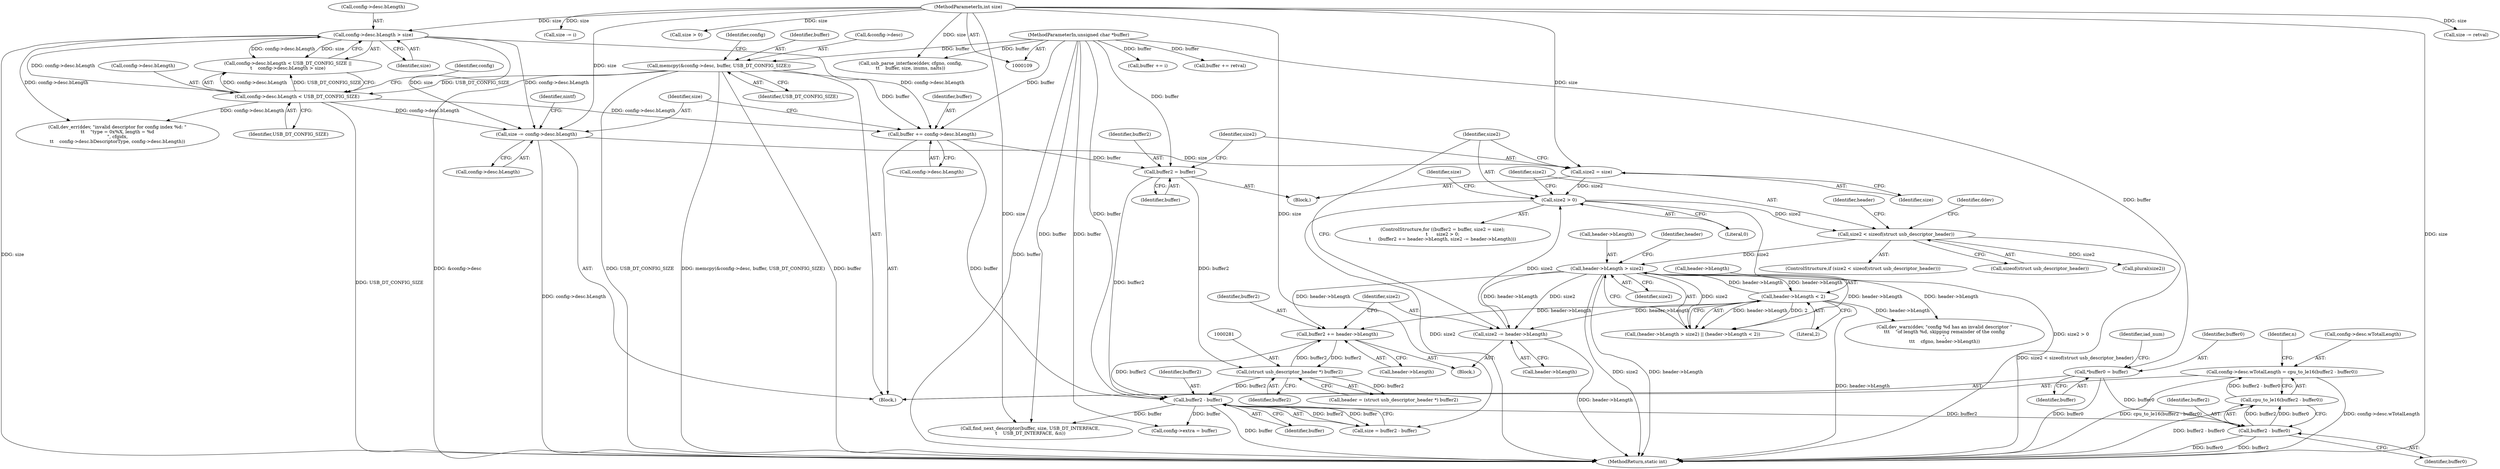 digraph "0_linux_bd7a3fe770ebd8391d1c7d072ff88e9e76d063eb@integer" {
"1000491" [label="(Call,config->desc.wTotalLength = cpu_to_le16(buffer2 - buffer0))"];
"1000497" [label="(Call,cpu_to_le16(buffer2 - buffer0))"];
"1000498" [label="(Call,buffer2 - buffer0)"];
"1000488" [label="(Call,buffer2 - buffer)"];
"1000280" [label="(Call,(struct usb_descriptor_header *) buffer2)"];
"1000253" [label="(Call,buffer2 += header->bLength)"];
"1000285" [label="(Call,header->bLength > size2)"];
"1000290" [label="(Call,header->bLength < 2)"];
"1000265" [label="(Call,size2 < sizeof(struct usb_descriptor_header))"];
"1000249" [label="(Call,size2 > 0)"];
"1000258" [label="(Call,size2 -= header->bLength)"];
"1000246" [label="(Call,size2 = size)"];
"1000208" [label="(Call,size -= config->desc.bLength)"];
"1000169" [label="(Call,config->desc.bLength > size)"];
"1000162" [label="(Call,config->desc.bLength < USB_DT_CONFIG_SIZE)"];
"1000145" [label="(Call,memcpy(&config->desc, buffer, USB_DT_CONFIG_SIZE))"];
"1000113" [label="(MethodParameterIn,unsigned char *buffer)"];
"1000114" [label="(MethodParameterIn,int size)"];
"1000243" [label="(Call,buffer2 = buffer)"];
"1000201" [label="(Call,buffer += config->desc.bLength)"];
"1000124" [label="(Call,*buffer0 = buffer)"];
"1000251" [label="(Literal,0)"];
"1000692" [label="(Call,buffer += retval)"];
"1000114" [label="(MethodParameterIn,int size)"];
"1000488" [label="(Call,buffer2 - buffer)"];
"1000124" [label="(Call,*buffer0 = buffer)"];
"1000490" [label="(Identifier,buffer)"];
"1000267" [label="(Call,sizeof(struct usb_descriptor_header))"];
"1000296" [label="(Call,dev_warn(ddev, \"config %d has an invalid descriptor \"\n\t\t\t    \"of length %d, skipping remainder of the config\n\",\n\t\t\t    cfgno, header->bLength))"];
"1000258" [label="(Call,size2 -= header->bLength)"];
"1000125" [label="(Identifier,buffer0)"];
"1000252" [label="(Block,)"];
"1000202" [label="(Identifier,buffer)"];
"1000151" [label="(Identifier,USB_DT_CONFIG_SIZE)"];
"1000500" [label="(Identifier,buffer0)"];
"1000486" [label="(Call,size = buffer2 - buffer)"];
"1000172" [label="(Identifier,config)"];
"1000150" [label="(Identifier,buffer)"];
"1000209" [label="(Identifier,size)"];
"1000145" [label="(Call,memcpy(&config->desc, buffer, USB_DT_CONFIG_SIZE))"];
"1000266" [label="(Identifier,size2)"];
"1000241" [label="(ControlStructure,for ((buffer2 = buffer, size2 = size);\n\t      size2 > 0;\n\t     (buffer2 += header->bLength, size2 -= header->bLength)))"];
"1000168" [label="(Identifier,USB_DT_CONFIG_SIZE)"];
"1000177" [label="(Call,dev_err(ddev, \"invalid descriptor for config index %d: \"\n\t\t    \"type = 0x%X, length = %d\n\", cfgidx,\n\t\t    config->desc.bDescriptorType, config->desc.bLength))"];
"1000635" [label="(Call,config->extra = buffer)"];
"1000665" [label="(Call,buffer += i)"];
"1000161" [label="(Call,config->desc.bLength < USB_DT_CONFIG_SIZE ||\n\t    config->desc.bLength > size)"];
"1000282" [label="(Identifier,buffer2)"];
"1000285" [label="(Call,header->bLength > size2)"];
"1000143" [label="(Identifier,iad_num)"];
"1000126" [label="(Identifier,buffer)"];
"1000265" [label="(Call,size2 < sizeof(struct usb_descriptor_header))"];
"1000255" [label="(Call,header->bLength)"];
"1000487" [label="(Identifier,size)"];
"1000489" [label="(Identifier,buffer2)"];
"1000248" [label="(Identifier,size)"];
"1000275" [label="(Call,plural(size2))"];
"1000162" [label="(Call,config->desc.bLength < USB_DT_CONFIG_SIZE)"];
"1000260" [label="(Call,header->bLength)"];
"1000678" [label="(Call,usb_parse_interface(ddev, cfgno, config,\n\t\t    buffer, size, inums, nalts))"];
"1000499" [label="(Identifier,buffer2)"];
"1000278" [label="(Call,header = (struct usb_descriptor_header *) buffer2)"];
"1000695" [label="(Call,size -= retval)"];
"1000498" [label="(Call,buffer2 - buffer0)"];
"1000146" [label="(Call,&config->desc)"];
"1000208" [label="(Call,size -= config->desc.bLength)"];
"1000249" [label="(Call,size2 > 0)"];
"1000492" [label="(Call,config->desc.wTotalLength)"];
"1000244" [label="(Identifier,buffer2)"];
"1000642" [label="(Call,find_next_descriptor(buffer, size, USB_DT_INTERFACE,\n\t    USB_DT_INTERFACE, &n))"];
"1000768" [label="(MethodReturn,static int)"];
"1000503" [label="(Identifier,n)"];
"1000497" [label="(Call,cpu_to_le16(buffer2 - buffer0))"];
"1000169" [label="(Call,config->desc.bLength > size)"];
"1000668" [label="(Call,size -= i)"];
"1000271" [label="(Identifier,ddev)"];
"1000245" [label="(Identifier,buffer)"];
"1000246" [label="(Call,size2 = size)"];
"1000157" [label="(Identifier,config)"];
"1000294" [label="(Literal,2)"];
"1000175" [label="(Identifier,size)"];
"1000259" [label="(Identifier,size2)"];
"1000113" [label="(MethodParameterIn,unsigned char *buffer)"];
"1000250" [label="(Identifier,size2)"];
"1000210" [label="(Call,config->desc.bLength)"];
"1000242" [label="(Block,)"];
"1000284" [label="(Call,(header->bLength > size2) || (header->bLength < 2))"];
"1000201" [label="(Call,buffer += config->desc.bLength)"];
"1000279" [label="(Identifier,header)"];
"1000491" [label="(Call,config->desc.wTotalLength = cpu_to_le16(buffer2 - buffer0))"];
"1000290" [label="(Call,header->bLength < 2)"];
"1000163" [label="(Call,config->desc.bLength)"];
"1000264" [label="(ControlStructure,if (size2 < sizeof(struct usb_descriptor_header)))"];
"1000672" [label="(Call,size > 0)"];
"1000286" [label="(Call,header->bLength)"];
"1000216" [label="(Identifier,nintf)"];
"1000291" [label="(Call,header->bLength)"];
"1000280" [label="(Call,(struct usb_descriptor_header *) buffer2)"];
"1000253" [label="(Call,buffer2 += header->bLength)"];
"1000203" [label="(Call,config->desc.bLength)"];
"1000243" [label="(Call,buffer2 = buffer)"];
"1000170" [label="(Call,config->desc.bLength)"];
"1000292" [label="(Identifier,header)"];
"1000254" [label="(Identifier,buffer2)"];
"1000247" [label="(Identifier,size2)"];
"1000115" [label="(Block,)"];
"1000289" [label="(Identifier,size2)"];
"1000491" -> "1000115"  [label="AST: "];
"1000491" -> "1000497"  [label="CFG: "];
"1000492" -> "1000491"  [label="AST: "];
"1000497" -> "1000491"  [label="AST: "];
"1000503" -> "1000491"  [label="CFG: "];
"1000491" -> "1000768"  [label="DDG: cpu_to_le16(buffer2 - buffer0)"];
"1000491" -> "1000768"  [label="DDG: config->desc.wTotalLength"];
"1000497" -> "1000491"  [label="DDG: buffer2 - buffer0"];
"1000497" -> "1000498"  [label="CFG: "];
"1000498" -> "1000497"  [label="AST: "];
"1000497" -> "1000768"  [label="DDG: buffer2 - buffer0"];
"1000498" -> "1000497"  [label="DDG: buffer2"];
"1000498" -> "1000497"  [label="DDG: buffer0"];
"1000498" -> "1000500"  [label="CFG: "];
"1000499" -> "1000498"  [label="AST: "];
"1000500" -> "1000498"  [label="AST: "];
"1000498" -> "1000768"  [label="DDG: buffer2"];
"1000498" -> "1000768"  [label="DDG: buffer0"];
"1000488" -> "1000498"  [label="DDG: buffer2"];
"1000124" -> "1000498"  [label="DDG: buffer0"];
"1000488" -> "1000486"  [label="AST: "];
"1000488" -> "1000490"  [label="CFG: "];
"1000489" -> "1000488"  [label="AST: "];
"1000490" -> "1000488"  [label="AST: "];
"1000486" -> "1000488"  [label="CFG: "];
"1000488" -> "1000768"  [label="DDG: buffer"];
"1000488" -> "1000486"  [label="DDG: buffer2"];
"1000488" -> "1000486"  [label="DDG: buffer"];
"1000280" -> "1000488"  [label="DDG: buffer2"];
"1000253" -> "1000488"  [label="DDG: buffer2"];
"1000243" -> "1000488"  [label="DDG: buffer2"];
"1000113" -> "1000488"  [label="DDG: buffer"];
"1000201" -> "1000488"  [label="DDG: buffer"];
"1000488" -> "1000635"  [label="DDG: buffer"];
"1000488" -> "1000642"  [label="DDG: buffer"];
"1000280" -> "1000278"  [label="AST: "];
"1000280" -> "1000282"  [label="CFG: "];
"1000281" -> "1000280"  [label="AST: "];
"1000282" -> "1000280"  [label="AST: "];
"1000278" -> "1000280"  [label="CFG: "];
"1000280" -> "1000253"  [label="DDG: buffer2"];
"1000280" -> "1000278"  [label="DDG: buffer2"];
"1000253" -> "1000280"  [label="DDG: buffer2"];
"1000243" -> "1000280"  [label="DDG: buffer2"];
"1000253" -> "1000252"  [label="AST: "];
"1000253" -> "1000255"  [label="CFG: "];
"1000254" -> "1000253"  [label="AST: "];
"1000255" -> "1000253"  [label="AST: "];
"1000259" -> "1000253"  [label="CFG: "];
"1000285" -> "1000253"  [label="DDG: header->bLength"];
"1000290" -> "1000253"  [label="DDG: header->bLength"];
"1000285" -> "1000284"  [label="AST: "];
"1000285" -> "1000289"  [label="CFG: "];
"1000286" -> "1000285"  [label="AST: "];
"1000289" -> "1000285"  [label="AST: "];
"1000292" -> "1000285"  [label="CFG: "];
"1000284" -> "1000285"  [label="CFG: "];
"1000285" -> "1000768"  [label="DDG: header->bLength"];
"1000285" -> "1000768"  [label="DDG: size2"];
"1000285" -> "1000258"  [label="DDG: header->bLength"];
"1000285" -> "1000258"  [label="DDG: size2"];
"1000285" -> "1000284"  [label="DDG: header->bLength"];
"1000285" -> "1000284"  [label="DDG: size2"];
"1000290" -> "1000285"  [label="DDG: header->bLength"];
"1000265" -> "1000285"  [label="DDG: size2"];
"1000285" -> "1000290"  [label="DDG: header->bLength"];
"1000285" -> "1000296"  [label="DDG: header->bLength"];
"1000290" -> "1000284"  [label="AST: "];
"1000290" -> "1000294"  [label="CFG: "];
"1000291" -> "1000290"  [label="AST: "];
"1000294" -> "1000290"  [label="AST: "];
"1000284" -> "1000290"  [label="CFG: "];
"1000290" -> "1000768"  [label="DDG: header->bLength"];
"1000290" -> "1000258"  [label="DDG: header->bLength"];
"1000290" -> "1000284"  [label="DDG: header->bLength"];
"1000290" -> "1000284"  [label="DDG: 2"];
"1000290" -> "1000296"  [label="DDG: header->bLength"];
"1000265" -> "1000264"  [label="AST: "];
"1000265" -> "1000267"  [label="CFG: "];
"1000266" -> "1000265"  [label="AST: "];
"1000267" -> "1000265"  [label="AST: "];
"1000271" -> "1000265"  [label="CFG: "];
"1000279" -> "1000265"  [label="CFG: "];
"1000265" -> "1000768"  [label="DDG: size2 < sizeof(struct usb_descriptor_header)"];
"1000249" -> "1000265"  [label="DDG: size2"];
"1000265" -> "1000275"  [label="DDG: size2"];
"1000249" -> "1000241"  [label="AST: "];
"1000249" -> "1000251"  [label="CFG: "];
"1000250" -> "1000249"  [label="AST: "];
"1000251" -> "1000249"  [label="AST: "];
"1000266" -> "1000249"  [label="CFG: "];
"1000487" -> "1000249"  [label="CFG: "];
"1000249" -> "1000768"  [label="DDG: size2"];
"1000249" -> "1000768"  [label="DDG: size2 > 0"];
"1000258" -> "1000249"  [label="DDG: size2"];
"1000246" -> "1000249"  [label="DDG: size2"];
"1000258" -> "1000252"  [label="AST: "];
"1000258" -> "1000260"  [label="CFG: "];
"1000259" -> "1000258"  [label="AST: "];
"1000260" -> "1000258"  [label="AST: "];
"1000250" -> "1000258"  [label="CFG: "];
"1000258" -> "1000768"  [label="DDG: header->bLength"];
"1000246" -> "1000242"  [label="AST: "];
"1000246" -> "1000248"  [label="CFG: "];
"1000247" -> "1000246"  [label="AST: "];
"1000248" -> "1000246"  [label="AST: "];
"1000250" -> "1000246"  [label="CFG: "];
"1000208" -> "1000246"  [label="DDG: size"];
"1000114" -> "1000246"  [label="DDG: size"];
"1000208" -> "1000115"  [label="AST: "];
"1000208" -> "1000210"  [label="CFG: "];
"1000209" -> "1000208"  [label="AST: "];
"1000210" -> "1000208"  [label="AST: "];
"1000216" -> "1000208"  [label="CFG: "];
"1000208" -> "1000768"  [label="DDG: config->desc.bLength"];
"1000169" -> "1000208"  [label="DDG: config->desc.bLength"];
"1000169" -> "1000208"  [label="DDG: size"];
"1000162" -> "1000208"  [label="DDG: config->desc.bLength"];
"1000114" -> "1000208"  [label="DDG: size"];
"1000169" -> "1000161"  [label="AST: "];
"1000169" -> "1000175"  [label="CFG: "];
"1000170" -> "1000169"  [label="AST: "];
"1000175" -> "1000169"  [label="AST: "];
"1000161" -> "1000169"  [label="CFG: "];
"1000169" -> "1000768"  [label="DDG: size"];
"1000169" -> "1000161"  [label="DDG: config->desc.bLength"];
"1000169" -> "1000161"  [label="DDG: size"];
"1000162" -> "1000169"  [label="DDG: config->desc.bLength"];
"1000114" -> "1000169"  [label="DDG: size"];
"1000169" -> "1000177"  [label="DDG: config->desc.bLength"];
"1000169" -> "1000201"  [label="DDG: config->desc.bLength"];
"1000162" -> "1000161"  [label="AST: "];
"1000162" -> "1000168"  [label="CFG: "];
"1000163" -> "1000162"  [label="AST: "];
"1000168" -> "1000162"  [label="AST: "];
"1000172" -> "1000162"  [label="CFG: "];
"1000161" -> "1000162"  [label="CFG: "];
"1000162" -> "1000768"  [label="DDG: USB_DT_CONFIG_SIZE"];
"1000162" -> "1000161"  [label="DDG: config->desc.bLength"];
"1000162" -> "1000161"  [label="DDG: USB_DT_CONFIG_SIZE"];
"1000145" -> "1000162"  [label="DDG: USB_DT_CONFIG_SIZE"];
"1000162" -> "1000177"  [label="DDG: config->desc.bLength"];
"1000162" -> "1000201"  [label="DDG: config->desc.bLength"];
"1000145" -> "1000115"  [label="AST: "];
"1000145" -> "1000151"  [label="CFG: "];
"1000146" -> "1000145"  [label="AST: "];
"1000150" -> "1000145"  [label="AST: "];
"1000151" -> "1000145"  [label="AST: "];
"1000157" -> "1000145"  [label="CFG: "];
"1000145" -> "1000768"  [label="DDG: USB_DT_CONFIG_SIZE"];
"1000145" -> "1000768"  [label="DDG: memcpy(&config->desc, buffer, USB_DT_CONFIG_SIZE)"];
"1000145" -> "1000768"  [label="DDG: buffer"];
"1000145" -> "1000768"  [label="DDG: &config->desc"];
"1000113" -> "1000145"  [label="DDG: buffer"];
"1000145" -> "1000201"  [label="DDG: buffer"];
"1000113" -> "1000109"  [label="AST: "];
"1000113" -> "1000768"  [label="DDG: buffer"];
"1000113" -> "1000124"  [label="DDG: buffer"];
"1000113" -> "1000201"  [label="DDG: buffer"];
"1000113" -> "1000243"  [label="DDG: buffer"];
"1000113" -> "1000635"  [label="DDG: buffer"];
"1000113" -> "1000642"  [label="DDG: buffer"];
"1000113" -> "1000665"  [label="DDG: buffer"];
"1000113" -> "1000678"  [label="DDG: buffer"];
"1000113" -> "1000692"  [label="DDG: buffer"];
"1000114" -> "1000109"  [label="AST: "];
"1000114" -> "1000768"  [label="DDG: size"];
"1000114" -> "1000486"  [label="DDG: size"];
"1000114" -> "1000642"  [label="DDG: size"];
"1000114" -> "1000668"  [label="DDG: size"];
"1000114" -> "1000672"  [label="DDG: size"];
"1000114" -> "1000678"  [label="DDG: size"];
"1000114" -> "1000695"  [label="DDG: size"];
"1000243" -> "1000242"  [label="AST: "];
"1000243" -> "1000245"  [label="CFG: "];
"1000244" -> "1000243"  [label="AST: "];
"1000245" -> "1000243"  [label="AST: "];
"1000247" -> "1000243"  [label="CFG: "];
"1000201" -> "1000243"  [label="DDG: buffer"];
"1000201" -> "1000115"  [label="AST: "];
"1000201" -> "1000203"  [label="CFG: "];
"1000202" -> "1000201"  [label="AST: "];
"1000203" -> "1000201"  [label="AST: "];
"1000209" -> "1000201"  [label="CFG: "];
"1000124" -> "1000115"  [label="AST: "];
"1000124" -> "1000126"  [label="CFG: "];
"1000125" -> "1000124"  [label="AST: "];
"1000126" -> "1000124"  [label="AST: "];
"1000143" -> "1000124"  [label="CFG: "];
"1000124" -> "1000768"  [label="DDG: buffer0"];
}
